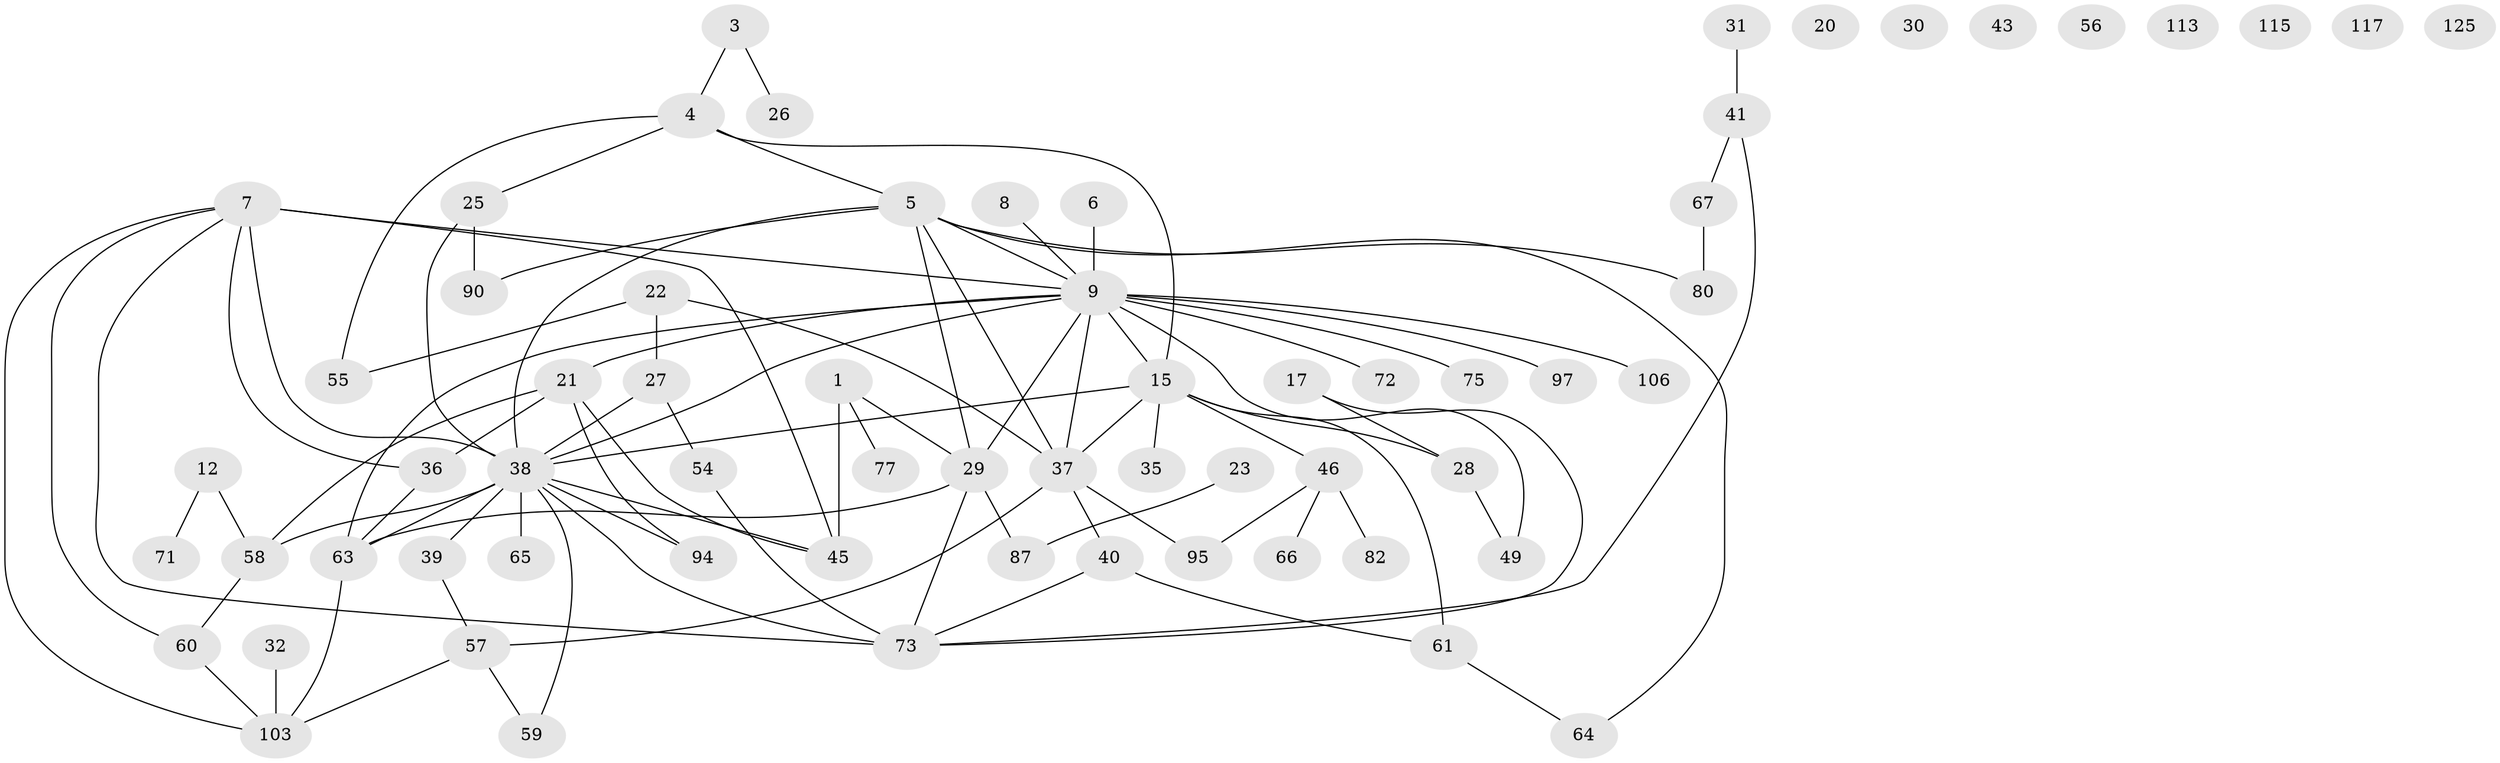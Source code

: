 // original degree distribution, {2: 0.25384615384615383, 3: 0.25384615384615383, 4: 0.14615384615384616, 1: 0.2076923076923077, 7: 0.015384615384615385, 0: 0.05384615384615385, 5: 0.038461538461538464, 6: 0.023076923076923078, 9: 0.007692307692307693}
// Generated by graph-tools (version 1.1) at 2025/16/03/04/25 18:16:46]
// undirected, 65 vertices, 92 edges
graph export_dot {
graph [start="1"]
  node [color=gray90,style=filled];
  1 [super="+2"];
  3 [super="+16"];
  4 [super="+18+10"];
  5 [super="+124+111+33"];
  6 [super="+11"];
  7 [super="+51+76"];
  8;
  9 [super="+114+14+119+128+24+34"];
  12 [super="+13"];
  15 [super="+47+70"];
  17 [super="+42"];
  20;
  21 [super="+88"];
  22;
  23 [super="+69"];
  25 [super="+44"];
  26;
  27 [super="+92+93"];
  28 [super="+83"];
  29 [super="+98+79"];
  30;
  31 [super="+62"];
  32;
  35;
  36 [super="+116"];
  37 [super="+48"];
  38 [super="+74+52"];
  39 [super="+96"];
  40;
  41 [super="+110"];
  43 [super="+78"];
  45;
  46 [super="+101"];
  49 [super="+53"];
  54;
  55;
  56;
  57 [super="+85"];
  58 [super="+68"];
  59 [super="+108"];
  60 [super="+91"];
  61 [super="+84"];
  63 [super="+81"];
  64;
  65;
  66;
  67;
  71;
  72 [super="+112"];
  73 [super="+105+118"];
  75;
  77;
  80;
  82;
  87;
  90;
  94;
  95 [super="+100"];
  97;
  103 [super="+107"];
  106;
  113;
  115;
  117;
  125;
  1 -- 77;
  1 -- 45;
  1 -- 29;
  3 -- 26;
  3 -- 4;
  4 -- 55;
  4 -- 25;
  4 -- 5;
  4 -- 15;
  5 -- 80;
  5 -- 90;
  5 -- 64;
  5 -- 37;
  5 -- 38;
  5 -- 9;
  5 -- 29;
  6 -- 9 [weight=2];
  7 -- 73;
  7 -- 60;
  7 -- 45;
  7 -- 9;
  7 -- 38 [weight=2];
  7 -- 103;
  7 -- 36;
  8 -- 9;
  9 -- 97;
  9 -- 72;
  9 -- 106;
  9 -- 21;
  9 -- 63;
  9 -- 75;
  9 -- 37;
  9 -- 38 [weight=3];
  9 -- 49;
  9 -- 15;
  9 -- 29 [weight=2];
  12 -- 71;
  12 -- 58;
  15 -- 35;
  15 -- 37 [weight=2];
  15 -- 38;
  15 -- 46;
  15 -- 28;
  15 -- 61;
  17 -- 73;
  17 -- 28;
  21 -- 36;
  21 -- 58;
  21 -- 45;
  21 -- 94;
  22 -- 55;
  22 -- 37;
  22 -- 27;
  23 -- 87;
  25 -- 90;
  25 -- 38;
  27 -- 54;
  27 -- 38 [weight=2];
  28 -- 49;
  29 -- 87;
  29 -- 73 [weight=2];
  29 -- 63;
  31 -- 41;
  32 -- 103;
  36 -- 63;
  37 -- 40;
  37 -- 95;
  37 -- 57;
  38 -- 65;
  38 -- 73;
  38 -- 45;
  38 -- 58;
  38 -- 59;
  38 -- 94;
  38 -- 63;
  38 -- 39;
  39 -- 57;
  40 -- 73;
  40 -- 61;
  41 -- 73;
  41 -- 67;
  46 -- 66;
  46 -- 82;
  46 -- 95;
  54 -- 73;
  57 -- 59;
  57 -- 103;
  58 -- 60;
  60 -- 103;
  61 -- 64;
  63 -- 103;
  67 -- 80;
}
